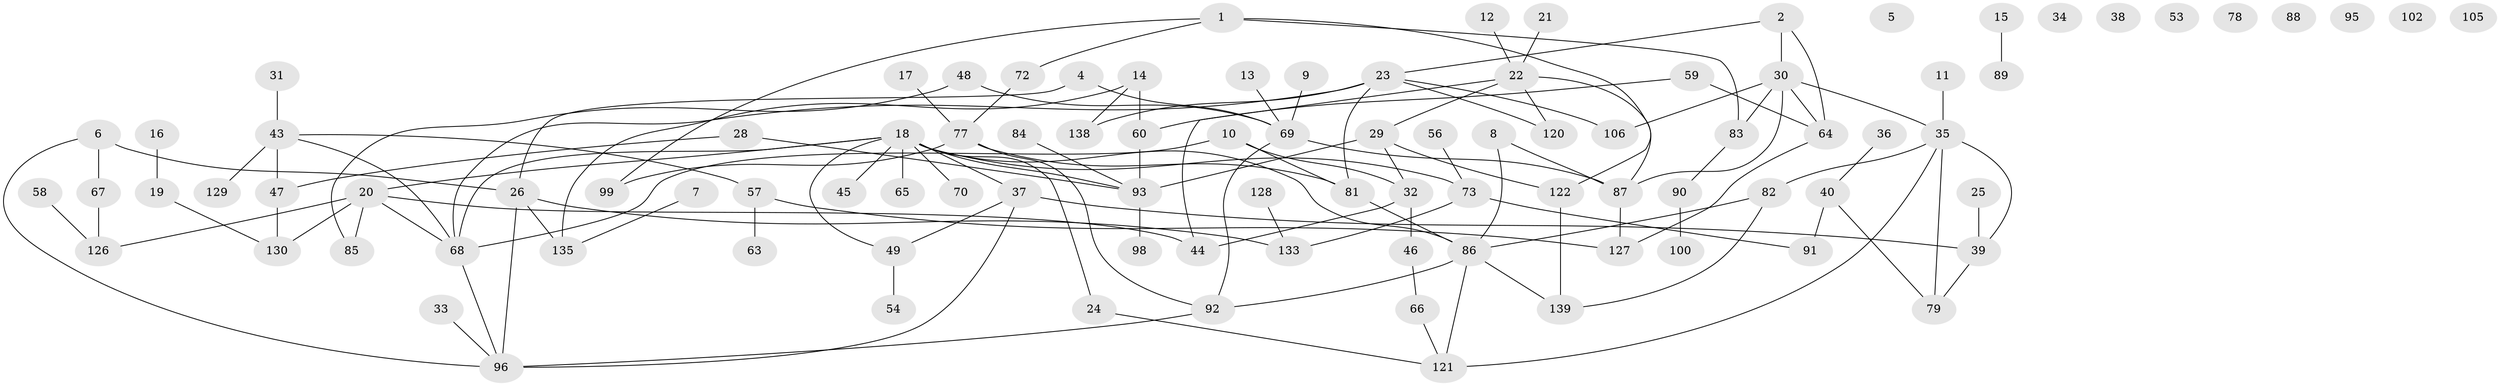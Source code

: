 // Generated by graph-tools (version 1.1) at 2025/23/03/03/25 07:23:29]
// undirected, 98 vertices, 127 edges
graph export_dot {
graph [start="1"]
  node [color=gray90,style=filled];
  1 [super="+3"];
  2 [super="+134"];
  4;
  5;
  6 [super="+27"];
  7;
  8;
  9;
  10 [super="+62"];
  11;
  12;
  13 [super="+97"];
  14 [super="+115"];
  15;
  16;
  17;
  18 [super="+136"];
  19 [super="+42"];
  20 [super="+41"];
  21;
  22 [super="+119"];
  23 [super="+137"];
  24;
  25 [super="+55"];
  26 [super="+74"];
  28;
  29 [super="+50"];
  30 [super="+76"];
  31;
  32 [super="+80"];
  33;
  34;
  35 [super="+125"];
  36;
  37 [super="+123"];
  38;
  39;
  40 [super="+110"];
  43 [super="+52"];
  44;
  45 [super="+124"];
  46;
  47 [super="+71"];
  48 [super="+51"];
  49 [super="+118"];
  53;
  54;
  56;
  57;
  58 [super="+116"];
  59 [super="+61"];
  60 [super="+104"];
  63 [super="+107"];
  64;
  65 [super="+109"];
  66 [super="+108"];
  67;
  68 [super="+113"];
  69 [super="+75"];
  70;
  72;
  73 [super="+111"];
  77 [super="+112"];
  78 [super="+114"];
  79;
  81 [super="+101"];
  82;
  83;
  84;
  85;
  86 [super="+94"];
  87 [super="+103"];
  88;
  89;
  90;
  91;
  92;
  93 [super="+117"];
  95;
  96 [super="+132"];
  98;
  99;
  100;
  102;
  105;
  106;
  120;
  121;
  122 [super="+131"];
  126;
  127;
  128;
  129;
  130;
  133;
  135;
  138;
  139;
  1 -- 122;
  1 -- 72;
  1 -- 83;
  1 -- 99;
  2 -- 23;
  2 -- 64;
  2 -- 30;
  4 -- 69;
  4 -- 26;
  6 -- 67;
  6 -- 96;
  6 -- 26;
  7 -- 135;
  8 -- 87;
  8 -- 86;
  9 -- 69;
  10 -- 32;
  10 -- 68;
  10 -- 81;
  11 -- 35;
  12 -- 22;
  13 -- 69;
  14 -- 138;
  14 -- 135;
  14 -- 60;
  15 -- 89;
  16 -- 19;
  17 -- 77 [weight=2];
  18 -- 24;
  18 -- 70;
  18 -- 73;
  18 -- 45;
  18 -- 20;
  18 -- 68;
  18 -- 49;
  18 -- 86;
  18 -- 93;
  18 -- 65;
  18 -- 37;
  19 -- 130;
  20 -- 130;
  20 -- 85;
  20 -- 44;
  20 -- 126;
  20 -- 68;
  21 -- 22;
  22 -- 29;
  22 -- 87;
  22 -- 120;
  22 -- 44;
  23 -- 68;
  23 -- 138;
  23 -- 120;
  23 -- 81;
  23 -- 106;
  24 -- 121;
  25 -- 39;
  26 -- 133;
  26 -- 135;
  26 -- 96;
  28 -- 47;
  28 -- 93;
  29 -- 122;
  29 -- 93;
  29 -- 32;
  30 -- 35;
  30 -- 87;
  30 -- 64;
  30 -- 106;
  30 -- 83;
  31 -- 43;
  32 -- 44;
  32 -- 46;
  33 -- 96;
  35 -- 82;
  35 -- 39;
  35 -- 121;
  35 -- 79;
  36 -- 40;
  37 -- 49;
  37 -- 96;
  37 -- 39;
  39 -- 79;
  40 -- 79;
  40 -- 91;
  43 -- 68;
  43 -- 129;
  43 -- 57;
  43 -- 47;
  46 -- 66;
  47 -- 130;
  48 -- 85;
  48 -- 69;
  49 -- 54;
  56 -- 73;
  57 -- 127;
  57 -- 63;
  58 -- 126;
  59 -- 60;
  59 -- 64;
  60 -- 93;
  64 -- 127;
  66 -- 121;
  67 -- 126;
  68 -- 96;
  69 -- 92;
  69 -- 87;
  72 -- 77;
  73 -- 133;
  73 -- 91;
  77 -- 99;
  77 -- 92;
  77 -- 81;
  81 -- 86;
  82 -- 139;
  82 -- 86;
  83 -- 90;
  84 -- 93;
  86 -- 92;
  86 -- 139;
  86 -- 121;
  87 -- 127;
  90 -- 100;
  92 -- 96;
  93 -- 98;
  122 -- 139;
  128 -- 133;
}
